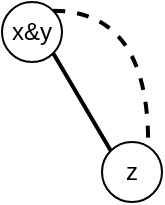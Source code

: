 <mxfile version="14.6.13" type="device"><diagram id="ZjnpYBKICeJHuNAQ5pbk" name="第 1 页"><mxGraphModel dx="415" dy="243" grid="1" gridSize="10" guides="1" tooltips="1" connect="1" arrows="1" fold="1" page="1" pageScale="1" pageWidth="827" pageHeight="1169" math="0" shadow="0"><root><mxCell id="0"/><mxCell id="1" parent="0"/><mxCell id="kvsUacWceYb8z-YV0P-M-7" style="edgeStyle=none;rounded=1;orthogonalLoop=1;jettySize=auto;html=1;exitX=1;exitY=1;exitDx=0;exitDy=0;entryX=0;entryY=0;entryDx=0;entryDy=0;endArrow=none;endFill=0;strokeWidth=2;" edge="1" parent="1" source="kvsUacWceYb8z-YV0P-M-1" target="kvsUacWceYb8z-YV0P-M-3"><mxGeometry relative="1" as="geometry"/></mxCell><mxCell id="kvsUacWceYb8z-YV0P-M-10" style="edgeStyle=orthogonalEdgeStyle;curved=1;rounded=1;orthogonalLoop=1;jettySize=auto;html=1;exitX=1;exitY=0;exitDx=0;exitDy=0;entryX=0.769;entryY=0.02;entryDx=0;entryDy=0;entryPerimeter=0;endArrow=none;endFill=0;strokeWidth=2;dashed=1;" edge="1" parent="1" source="kvsUacWceYb8z-YV0P-M-1" target="kvsUacWceYb8z-YV0P-M-3"><mxGeometry relative="1" as="geometry"/></mxCell><mxCell id="kvsUacWceYb8z-YV0P-M-1" value="x&amp;amp;y" style="ellipse;whiteSpace=wrap;html=1;aspect=fixed;" vertex="1" parent="1"><mxGeometry x="230" y="210" width="30" height="30" as="geometry"/></mxCell><mxCell id="kvsUacWceYb8z-YV0P-M-3" value="z" style="ellipse;whiteSpace=wrap;html=1;aspect=fixed;" vertex="1" parent="1"><mxGeometry x="280" y="280" width="30" height="30" as="geometry"/></mxCell></root></mxGraphModel></diagram></mxfile>